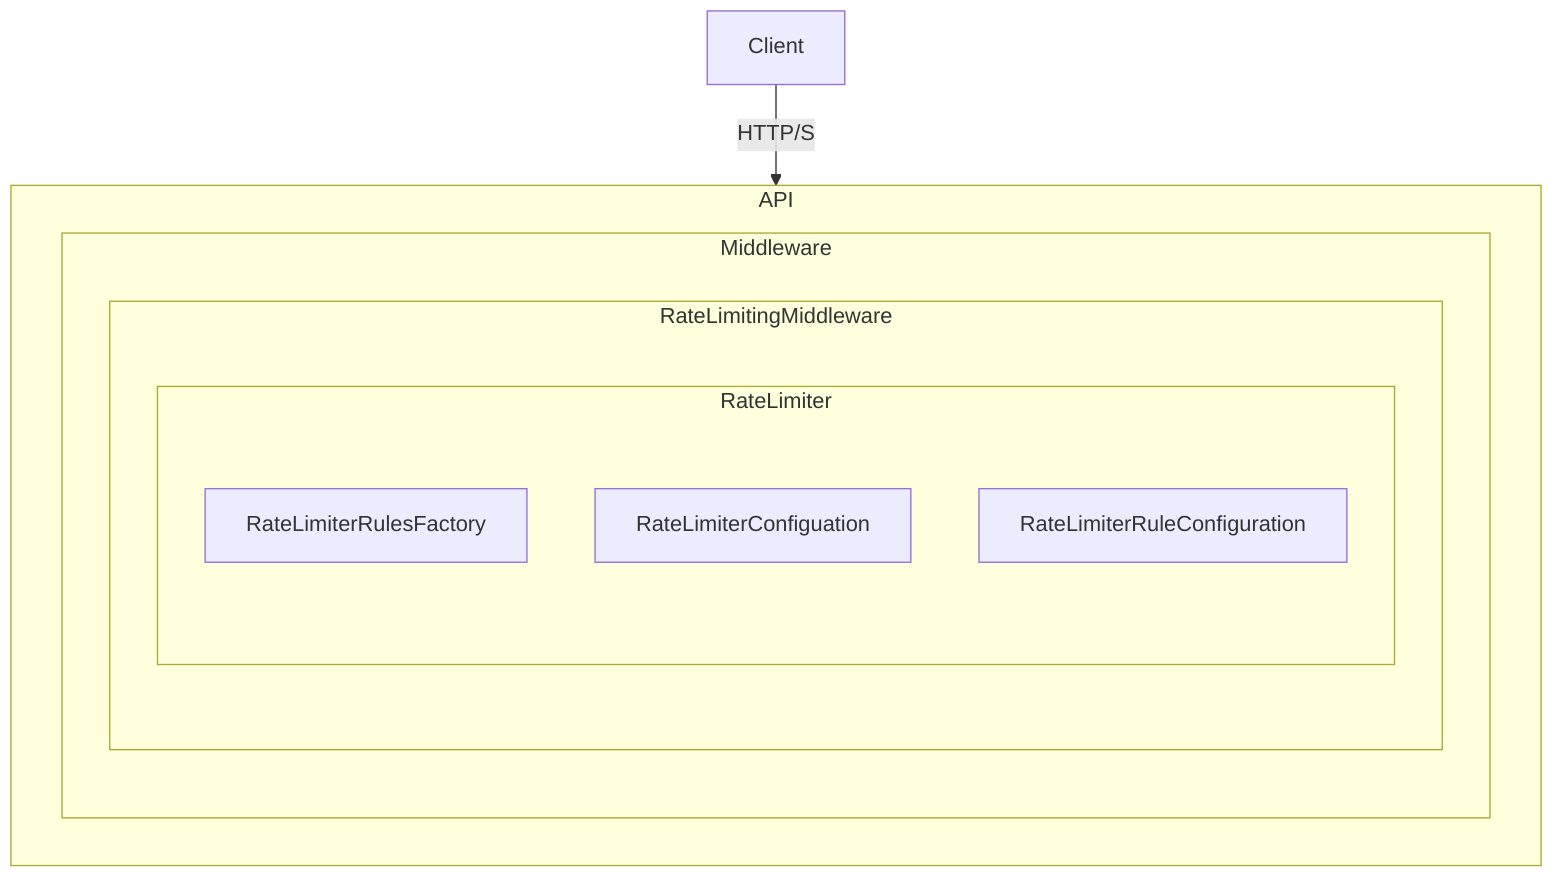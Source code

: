 flowchart TB
    A[Client] -->|HTTP/S| API
    subgraph API
      
      subgraph Middleware      
        subgraph RateLimitingMiddleware
            subgraph RateLimiter
                RateLimiterRulesFactory
                RateLimiterConfiguation
                RateLimiterRuleConfiguration
            end
        end
      end
    end